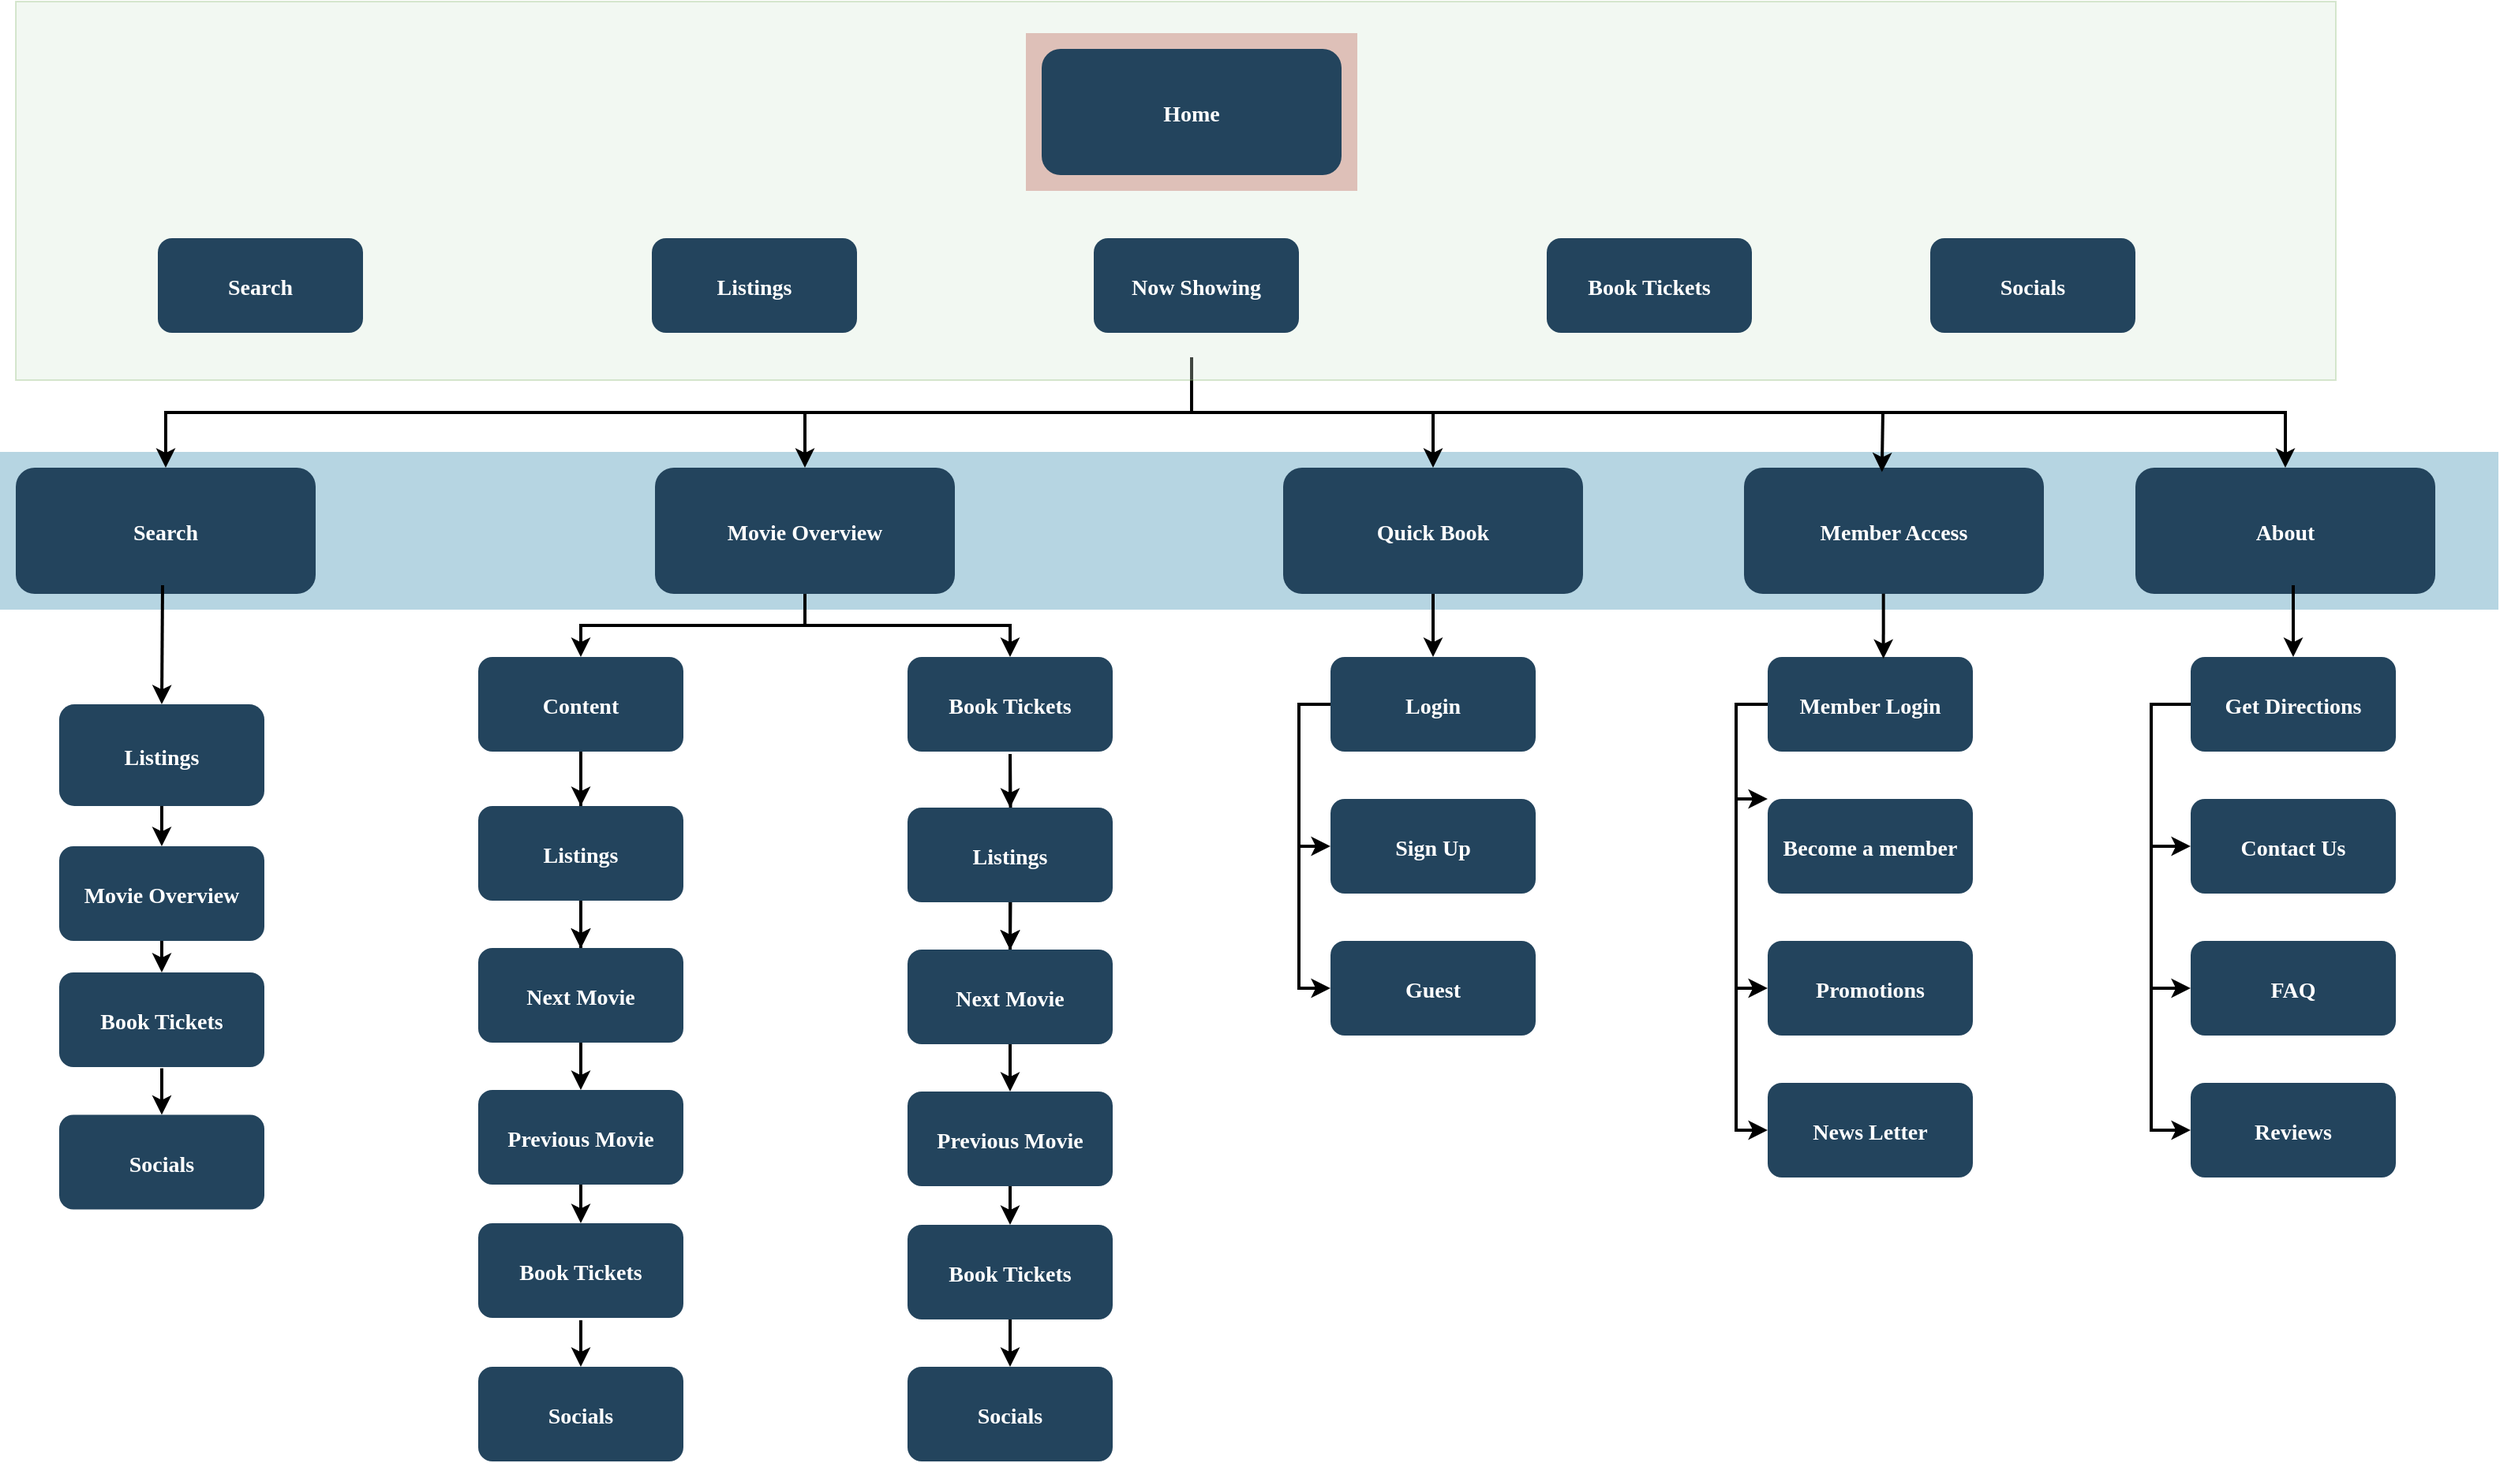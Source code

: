 <mxfile version="20.8.20" type="device"><diagram name="Page-1" id="97916047-d0de-89f5-080d-49f4d83e522f"><mxGraphModel dx="1760" dy="2458" grid="0" gridSize="10" guides="1" tooltips="1" connect="1" arrows="1" fold="1" page="1" pageScale="1.5" pageWidth="1169" pageHeight="827" background="none" math="0" shadow="0"><root><mxCell id="0"/><mxCell id="1" parent="0"/><mxCell id="mEMVsohnzU8YUviSs1me-55" value="" style="fillColor=#10739E;strokeColor=none;opacity=30;" parent="1" vertex="1"><mxGeometry x="97" y="325.5" width="1583" height="100" as="geometry"/></mxCell><mxCell id="mEMVsohnzU8YUviSs1me-67" value="About" style="rounded=1;fillColor=#23445D;gradientColor=none;strokeColor=none;fontColor=#FFFFFF;fontStyle=1;fontFamily=Tahoma;fontSize=14" parent="1" vertex="1"><mxGeometry x="1450.0" y="335.5" width="190" height="80" as="geometry"/></mxCell><mxCell id="mEMVsohnzU8YUviSs1me-68" value="" style="edgeStyle=elbowEdgeStyle;elbow=vertical;strokeWidth=2;rounded=0" parent="1" target="mEMVsohnzU8YUviSs1me-67" edge="1"><mxGeometry x="337" y="215.5" width="100" height="100" as="geometry"><mxPoint x="852" y="265.5" as="sourcePoint"/><mxPoint x="437" y="215.5" as="targetPoint"/></mxGeometry></mxCell><mxCell id="mEMVsohnzU8YUviSs1me-69" value="Quick Book" style="rounded=1;fillColor=#23445D;gradientColor=none;strokeColor=none;fontColor=#FFFFFF;fontStyle=1;fontFamily=Tahoma;fontSize=14" parent="1" vertex="1"><mxGeometry x="910" y="335.5" width="190" height="80" as="geometry"/></mxCell><mxCell id="mEMVsohnzU8YUviSs1me-70" value="Movie Overview" style="rounded=1;fillColor=#23445D;gradientColor=none;strokeColor=none;fontColor=#FFFFFF;fontStyle=1;fontFamily=Tahoma;fontSize=14" parent="1" vertex="1"><mxGeometry x="512.0" y="335.5" width="190" height="80" as="geometry"/></mxCell><mxCell id="mEMVsohnzU8YUviSs1me-71" value="Search" style="rounded=1;fillColor=#23445D;gradientColor=none;strokeColor=none;fontColor=#FFFFFF;fontStyle=1;fontFamily=Tahoma;fontSize=14" parent="1" vertex="1"><mxGeometry x="107" y="335.5" width="190" height="80" as="geometry"/></mxCell><mxCell id="mEMVsohnzU8YUviSs1me-72" value="Listings" style="rounded=1;fillColor=#23445D;gradientColor=none;strokeColor=none;fontColor=#FFFFFF;fontStyle=1;fontFamily=Tahoma;fontSize=14" parent="1" vertex="1"><mxGeometry x="134.5" y="485.5" width="130" height="64.5" as="geometry"/></mxCell><mxCell id="mEMVsohnzU8YUviSs1me-73" value="Movie Overview" style="rounded=1;fillColor=#23445D;gradientColor=none;strokeColor=none;fontColor=#FFFFFF;fontStyle=1;fontFamily=Tahoma;fontSize=14" parent="1" vertex="1"><mxGeometry x="134.5" y="575.5" width="130" height="60" as="geometry"/></mxCell><mxCell id="mEMVsohnzU8YUviSs1me-178" style="edgeStyle=orthogonalEdgeStyle;rounded=0;orthogonalLoop=1;jettySize=auto;html=1;entryX=0.5;entryY=0;entryDx=0;entryDy=0;strokeWidth=2;" parent="1" source="mEMVsohnzU8YUviSs1me-80" target="mEMVsohnzU8YUviSs1me-83" edge="1"><mxGeometry relative="1" as="geometry"/></mxCell><mxCell id="mEMVsohnzU8YUviSs1me-80" value="Content" style="rounded=1;fillColor=#23445D;gradientColor=none;strokeColor=none;fontColor=#FFFFFF;fontStyle=1;fontFamily=Tahoma;fontSize=14" parent="1" vertex="1"><mxGeometry x="400" y="455.5" width="130" height="60" as="geometry"/></mxCell><mxCell id="mEMVsohnzU8YUviSs1me-81" value="Book Tickets" style="rounded=1;fillColor=#23445D;gradientColor=none;strokeColor=none;fontColor=#FFFFFF;fontStyle=1;fontFamily=Tahoma;fontSize=14" parent="1" vertex="1"><mxGeometry x="672" y="455.5" width="130" height="60" as="geometry"/></mxCell><mxCell id="mEMVsohnzU8YUviSs1me-179" value="" style="edgeStyle=orthogonalEdgeStyle;rounded=0;orthogonalLoop=1;jettySize=auto;html=1;strokeWidth=2;" parent="1" source="mEMVsohnzU8YUviSs1me-82" target="mEMVsohnzU8YUviSs1me-83" edge="1"><mxGeometry relative="1" as="geometry"/></mxCell><mxCell id="mEMVsohnzU8YUviSs1me-181" style="edgeStyle=orthogonalEdgeStyle;rounded=0;orthogonalLoop=1;jettySize=auto;html=1;entryX=0.5;entryY=0;entryDx=0;entryDy=0;strokeWidth=2;" parent="1" source="mEMVsohnzU8YUviSs1me-82" target="mEMVsohnzU8YUviSs1me-155" edge="1"><mxGeometry relative="1" as="geometry"/></mxCell><mxCell id="mEMVsohnzU8YUviSs1me-82" value="Listings" style="rounded=1;fillColor=#23445D;gradientColor=none;strokeColor=none;fontColor=#FFFFFF;fontStyle=1;fontFamily=Tahoma;fontSize=14" parent="1" vertex="1"><mxGeometry x="400" y="550" width="130" height="60" as="geometry"/></mxCell><mxCell id="mEMVsohnzU8YUviSs1me-83" value="Next Movie" style="rounded=1;fillColor=#23445D;gradientColor=none;strokeColor=none;fontColor=#FFFFFF;fontStyle=1;fontFamily=Tahoma;fontSize=14" parent="1" vertex="1"><mxGeometry x="400" y="640" width="130" height="60" as="geometry"/></mxCell><mxCell id="mEMVsohnzU8YUviSs1me-91" value="Login" style="rounded=1;fillColor=#23445D;gradientColor=none;strokeColor=none;fontColor=#FFFFFF;fontStyle=1;fontFamily=Tahoma;fontSize=14" parent="1" vertex="1"><mxGeometry x="940" y="455.5" width="130" height="60" as="geometry"/></mxCell><mxCell id="mEMVsohnzU8YUviSs1me-92" value="Sign Up" style="rounded=1;fillColor=#23445D;gradientColor=none;strokeColor=none;fontColor=#FFFFFF;fontStyle=1;fontFamily=Tahoma;fontSize=14" parent="1" vertex="1"><mxGeometry x="940" y="545.5" width="130" height="60" as="geometry"/></mxCell><mxCell id="mEMVsohnzU8YUviSs1me-93" value="Guest" style="rounded=1;fillColor=#23445D;gradientColor=none;strokeColor=none;fontColor=#FFFFFF;fontStyle=1;fontFamily=Tahoma;fontSize=14" parent="1" vertex="1"><mxGeometry x="940" y="635.5" width="130" height="60" as="geometry"/></mxCell><mxCell id="mEMVsohnzU8YUviSs1me-94" value="Member Login" style="rounded=1;fillColor=#23445D;gradientColor=none;strokeColor=none;fontColor=#FFFFFF;fontStyle=1;fontFamily=Tahoma;fontSize=14" parent="1" vertex="1"><mxGeometry x="1217" y="455.5" width="130" height="60" as="geometry"/></mxCell><mxCell id="mEMVsohnzU8YUviSs1me-95" value="Become a member" style="rounded=1;fillColor=#23445D;gradientColor=none;strokeColor=none;fontColor=#FFFFFF;fontStyle=1;fontFamily=Tahoma;fontSize=14" parent="1" vertex="1"><mxGeometry x="1217" y="545.5" width="130" height="60" as="geometry"/></mxCell><mxCell id="mEMVsohnzU8YUviSs1me-96" value="Promotions" style="rounded=1;fillColor=#23445D;gradientColor=none;strokeColor=none;fontColor=#FFFFFF;fontStyle=1;fontFamily=Tahoma;fontSize=14" parent="1" vertex="1"><mxGeometry x="1217" y="635.5" width="130" height="60" as="geometry"/></mxCell><mxCell id="mEMVsohnzU8YUviSs1me-97" value="News Letter" style="rounded=1;fillColor=#23445D;gradientColor=none;strokeColor=none;fontColor=#FFFFFF;fontStyle=1;fontFamily=Tahoma;fontSize=14" parent="1" vertex="1"><mxGeometry x="1217" y="725.5" width="130" height="60" as="geometry"/></mxCell><mxCell id="mEMVsohnzU8YUviSs1me-98" value="Get Directions" style="rounded=1;fillColor=#23445D;gradientColor=none;strokeColor=none;fontColor=#FFFFFF;fontStyle=1;fontFamily=Tahoma;fontSize=14" parent="1" vertex="1"><mxGeometry x="1485" y="455.5" width="130" height="60" as="geometry"/></mxCell><mxCell id="mEMVsohnzU8YUviSs1me-99" value="Contact Us" style="rounded=1;fillColor=#23445D;gradientColor=none;strokeColor=none;fontColor=#FFFFFF;fontStyle=1;fontFamily=Tahoma;fontSize=14" parent="1" vertex="1"><mxGeometry x="1485" y="545.5" width="130" height="60" as="geometry"/></mxCell><mxCell id="mEMVsohnzU8YUviSs1me-100" value="FAQ" style="rounded=1;fillColor=#23445D;gradientColor=none;strokeColor=none;fontColor=#FFFFFF;fontStyle=1;fontFamily=Tahoma;fontSize=14" parent="1" vertex="1"><mxGeometry x="1485" y="635.5" width="130" height="60" as="geometry"/></mxCell><mxCell id="mEMVsohnzU8YUviSs1me-101" value="Reviews" style="rounded=1;fillColor=#23445D;gradientColor=none;strokeColor=none;fontColor=#FFFFFF;fontStyle=1;fontFamily=Tahoma;fontSize=14" parent="1" vertex="1"><mxGeometry x="1485" y="725.5" width="130" height="60" as="geometry"/></mxCell><mxCell id="mEMVsohnzU8YUviSs1me-109" value="" style="edgeStyle=elbowEdgeStyle;elbow=vertical;strokeWidth=2;rounded=0" parent="1" target="mEMVsohnzU8YUviSs1me-70" edge="1"><mxGeometry x="347" y="225.5" width="100" height="100" as="geometry"><mxPoint x="852" y="265.5" as="sourcePoint"/><mxPoint x="1467.0" y="345.5" as="targetPoint"/></mxGeometry></mxCell><mxCell id="mEMVsohnzU8YUviSs1me-110" value="" style="edgeStyle=elbowEdgeStyle;elbow=vertical;strokeWidth=2;rounded=0" parent="1" target="mEMVsohnzU8YUviSs1me-71" edge="1"><mxGeometry x="-23" y="135.5" width="100" height="100" as="geometry"><mxPoint x="852" y="265.5" as="sourcePoint"/><mxPoint x="77" y="135.5" as="targetPoint"/></mxGeometry></mxCell><mxCell id="mEMVsohnzU8YUviSs1me-127" value="" style="edgeStyle=elbowEdgeStyle;elbow=horizontal;strokeWidth=2;rounded=0" parent="1" source="mEMVsohnzU8YUviSs1me-91" target="mEMVsohnzU8YUviSs1me-92" edge="1"><mxGeometry x="-60" y="135.5" width="100" height="100" as="geometry"><mxPoint x="-60" y="235.5" as="sourcePoint"/><mxPoint x="40" y="135.5" as="targetPoint"/><Array as="points"><mxPoint x="920" y="535.5"/></Array></mxGeometry></mxCell><mxCell id="mEMVsohnzU8YUviSs1me-128" value="" style="edgeStyle=elbowEdgeStyle;elbow=horizontal;strokeWidth=2;rounded=0" parent="1" source="mEMVsohnzU8YUviSs1me-91" target="mEMVsohnzU8YUviSs1me-93" edge="1"><mxGeometry x="-60" y="135.5" width="100" height="100" as="geometry"><mxPoint x="-60" y="235.5" as="sourcePoint"/><mxPoint x="40" y="135.5" as="targetPoint"/><Array as="points"><mxPoint x="920" y="585.5"/></Array></mxGeometry></mxCell><mxCell id="mEMVsohnzU8YUviSs1me-129" value="" style="edgeStyle=elbowEdgeStyle;elbow=horizontal;strokeWidth=2;rounded=0" parent="1" source="mEMVsohnzU8YUviSs1me-94" target="mEMVsohnzU8YUviSs1me-95" edge="1"><mxGeometry x="-23" y="135.5" width="100" height="100" as="geometry"><mxPoint x="-23" y="235.5" as="sourcePoint"/><mxPoint x="77" y="135.5" as="targetPoint"/><Array as="points"><mxPoint x="1197" y="545.5"/></Array></mxGeometry></mxCell><mxCell id="mEMVsohnzU8YUviSs1me-130" value="" style="edgeStyle=elbowEdgeStyle;elbow=horizontal;strokeWidth=2;rounded=0" parent="1" source="mEMVsohnzU8YUviSs1me-94" target="mEMVsohnzU8YUviSs1me-96" edge="1"><mxGeometry x="-23" y="135.5" width="100" height="100" as="geometry"><mxPoint x="-23" y="235.5" as="sourcePoint"/><mxPoint x="77" y="135.5" as="targetPoint"/><Array as="points"><mxPoint x="1197" y="575.5"/></Array></mxGeometry></mxCell><mxCell id="mEMVsohnzU8YUviSs1me-131" value="" style="edgeStyle=elbowEdgeStyle;elbow=horizontal;strokeWidth=2;rounded=0" parent="1" source="mEMVsohnzU8YUviSs1me-94" target="mEMVsohnzU8YUviSs1me-97" edge="1"><mxGeometry x="-23" y="135.5" width="100" height="100" as="geometry"><mxPoint x="-23" y="235.5" as="sourcePoint"/><mxPoint x="77" y="135.5" as="targetPoint"/><Array as="points"><mxPoint x="1197" y="625.5"/></Array></mxGeometry></mxCell><mxCell id="mEMVsohnzU8YUviSs1me-132" value="" style="edgeStyle=elbowEdgeStyle;elbow=horizontal;strokeWidth=2;rounded=0" parent="1" source="mEMVsohnzU8YUviSs1me-98" target="mEMVsohnzU8YUviSs1me-99" edge="1"><mxGeometry x="70" y="135.5" width="100" height="100" as="geometry"><mxPoint x="70" y="235.5" as="sourcePoint"/><mxPoint x="170" y="135.5" as="targetPoint"/><Array as="points"><mxPoint x="1460" y="535.5"/></Array></mxGeometry></mxCell><mxCell id="mEMVsohnzU8YUviSs1me-133" value="" style="edgeStyle=elbowEdgeStyle;elbow=horizontal;strokeWidth=2;rounded=0" parent="1" source="mEMVsohnzU8YUviSs1me-98" target="mEMVsohnzU8YUviSs1me-100" edge="1"><mxGeometry x="70" y="135.5" width="100" height="100" as="geometry"><mxPoint x="70" y="235.5" as="sourcePoint"/><mxPoint x="170" y="135.5" as="targetPoint"/><Array as="points"><mxPoint x="1460" y="595.5"/></Array></mxGeometry></mxCell><mxCell id="mEMVsohnzU8YUviSs1me-134" value="" style="edgeStyle=elbowEdgeStyle;elbow=horizontal;strokeWidth=2;rounded=0" parent="1" source="mEMVsohnzU8YUviSs1me-98" target="mEMVsohnzU8YUviSs1me-101" edge="1"><mxGeometry x="70" y="135.5" width="100" height="100" as="geometry"><mxPoint x="70" y="235.5" as="sourcePoint"/><mxPoint x="170" y="135.5" as="targetPoint"/><Array as="points"><mxPoint x="1460" y="625.5"/></Array></mxGeometry></mxCell><mxCell id="mEMVsohnzU8YUviSs1me-141" value="" style="edgeStyle=elbowEdgeStyle;elbow=vertical;strokeWidth=2;rounded=0" parent="1" source="mEMVsohnzU8YUviSs1me-70" target="mEMVsohnzU8YUviSs1me-80" edge="1"><mxGeometry x="-73" y="135.5" width="100" height="100" as="geometry"><mxPoint x="-73" y="235.5" as="sourcePoint"/><mxPoint x="27" y="135.5" as="targetPoint"/></mxGeometry></mxCell><mxCell id="mEMVsohnzU8YUviSs1me-143" value="" style="edgeStyle=elbowEdgeStyle;elbow=vertical;strokeWidth=2;rounded=0" parent="1" source="mEMVsohnzU8YUviSs1me-69" target="mEMVsohnzU8YUviSs1me-91" edge="1"><mxGeometry x="-60" y="135.5" width="100" height="100" as="geometry"><mxPoint x="-60" y="235.5" as="sourcePoint"/><mxPoint x="40" y="135.5" as="targetPoint"/></mxGeometry></mxCell><mxCell id="mEMVsohnzU8YUviSs1me-149" value="Book Tickets" style="rounded=1;fillColor=#23445D;gradientColor=none;strokeColor=none;fontColor=#FFFFFF;fontStyle=1;fontFamily=Tahoma;fontSize=14" parent="1" vertex="1"><mxGeometry x="134.5" y="655.5" width="130" height="60" as="geometry"/></mxCell><mxCell id="mEMVsohnzU8YUviSs1me-150" value="" style="endArrow=classic;html=1;rounded=0;exitX=0.5;exitY=1;exitDx=0;exitDy=0;entryX=0.5;entryY=0;entryDx=0;entryDy=0;strokeWidth=2;" parent="1" source="mEMVsohnzU8YUviSs1me-73" target="mEMVsohnzU8YUviSs1me-149" edge="1"><mxGeometry width="50" height="50" relative="1" as="geometry"><mxPoint x="867.5" y="830" as="sourcePoint"/><mxPoint x="917.5" y="780" as="targetPoint"/></mxGeometry></mxCell><mxCell id="mEMVsohnzU8YUviSs1me-183" style="edgeStyle=orthogonalEdgeStyle;rounded=0;orthogonalLoop=1;jettySize=auto;html=1;entryX=0.5;entryY=0;entryDx=0;entryDy=0;strokeWidth=2;" parent="1" source="mEMVsohnzU8YUviSs1me-155" target="mEMVsohnzU8YUviSs1me-170" edge="1"><mxGeometry relative="1" as="geometry"/></mxCell><mxCell id="mEMVsohnzU8YUviSs1me-155" value="Previous Movie" style="rounded=1;fillColor=#23445D;gradientColor=none;strokeColor=none;fontColor=#FFFFFF;fontStyle=1;fontFamily=Tahoma;fontSize=14" parent="1" vertex="1"><mxGeometry x="400" y="730" width="130" height="60" as="geometry"/></mxCell><mxCell id="mEMVsohnzU8YUviSs1me-157" value="" style="fillColor=#d5e8d4;strokeColor=#82b366;opacity=30;" parent="1" vertex="1"><mxGeometry x="107" y="40" width="1470" height="240" as="geometry"/></mxCell><mxCell id="mEMVsohnzU8YUviSs1me-158" value="" style="fillColor=#AE4132;strokeColor=none;opacity=30;" parent="1" vertex="1"><mxGeometry x="747" y="60.0" width="210" height="100.0" as="geometry"/></mxCell><mxCell id="mEMVsohnzU8YUviSs1me-159" value="Home" style="rounded=1;fillColor=#23445D;gradientColor=none;strokeColor=none;fontColor=#FFFFFF;fontStyle=1;fontFamily=Tahoma;fontSize=14" parent="1" vertex="1"><mxGeometry x="757" y="70" width="190" height="80" as="geometry"/></mxCell><mxCell id="mEMVsohnzU8YUviSs1me-160" value="Now Showing" style="rounded=1;fillColor=#23445D;gradientColor=none;strokeColor=none;fontColor=#FFFFFF;fontStyle=1;fontFamily=Tahoma;fontSize=14" parent="1" vertex="1"><mxGeometry x="790" y="190" width="130" height="60" as="geometry"/></mxCell><mxCell id="mEMVsohnzU8YUviSs1me-161" value="Search" style="rounded=1;fillColor=#23445D;gradientColor=none;strokeColor=none;fontColor=#FFFFFF;fontStyle=1;fontFamily=Tahoma;fontSize=14" parent="1" vertex="1"><mxGeometry x="197" y="190" width="130" height="60" as="geometry"/></mxCell><mxCell id="mEMVsohnzU8YUviSs1me-162" value="Listings" style="rounded=1;fillColor=#23445D;gradientColor=none;strokeColor=none;fontColor=#FFFFFF;fontStyle=1;fontFamily=Tahoma;fontSize=14" parent="1" vertex="1"><mxGeometry x="510" y="190" width="130" height="60" as="geometry"/></mxCell><mxCell id="mEMVsohnzU8YUviSs1me-163" value="Book Tickets" style="rounded=1;fillColor=#23445D;gradientColor=none;strokeColor=none;fontColor=#FFFFFF;fontStyle=1;fontFamily=Tahoma;fontSize=14" parent="1" vertex="1"><mxGeometry x="1077" y="190" width="130" height="60" as="geometry"/></mxCell><mxCell id="mEMVsohnzU8YUviSs1me-164" value="Socials" style="rounded=1;fillColor=#23445D;gradientColor=none;strokeColor=none;fontColor=#FFFFFF;fontStyle=1;fontFamily=Tahoma;fontSize=14" parent="1" vertex="1"><mxGeometry x="1320" y="190" width="130" height="60" as="geometry"/></mxCell><mxCell id="mEMVsohnzU8YUviSs1me-166" value="" style="endArrow=classic;html=1;rounded=0;entryX=0.5;entryY=0;entryDx=0;entryDy=0;strokeWidth=2;" parent="1" target="mEMVsohnzU8YUviSs1me-72" edge="1"><mxGeometry width="50" height="50" relative="1" as="geometry"><mxPoint x="200" y="410" as="sourcePoint"/><mxPoint x="880" y="670" as="targetPoint"/></mxGeometry></mxCell><mxCell id="mEMVsohnzU8YUviSs1me-167" value="" style="endArrow=classic;html=1;rounded=0;exitX=0.5;exitY=1;exitDx=0;exitDy=0;entryX=0.5;entryY=0;entryDx=0;entryDy=0;strokeWidth=2;" parent="1" source="mEMVsohnzU8YUviSs1me-72" target="mEMVsohnzU8YUviSs1me-73" edge="1"><mxGeometry width="50" height="50" relative="1" as="geometry"><mxPoint x="830" y="720" as="sourcePoint"/><mxPoint x="880" y="670" as="targetPoint"/></mxGeometry></mxCell><mxCell id="mEMVsohnzU8YUviSs1me-170" value="Book Tickets" style="rounded=1;fillColor=#23445D;gradientColor=none;strokeColor=none;fontColor=#FFFFFF;fontStyle=1;fontFamily=Tahoma;fontSize=14" parent="1" vertex="1"><mxGeometry x="400" y="814.5" width="130" height="60" as="geometry"/></mxCell><mxCell id="mEMVsohnzU8YUviSs1me-176" value="" style="edgeStyle=elbowEdgeStyle;elbow=vertical;strokeWidth=2;rounded=0;entryX=0.5;entryY=0;entryDx=0;entryDy=0;" parent="1" source="mEMVsohnzU8YUviSs1me-70" target="mEMVsohnzU8YUviSs1me-81" edge="1"><mxGeometry x="-73" y="135.5" width="100" height="100" as="geometry"><mxPoint x="-73" y="235.5" as="sourcePoint"/><mxPoint x="27" y="135.5" as="targetPoint"/></mxGeometry></mxCell><mxCell id="mEMVsohnzU8YUviSs1me-177" value="" style="endArrow=classic;html=1;rounded=0;strokeWidth=2;exitX=0.5;exitY=1;exitDx=0;exitDy=0;entryX=0.5;entryY=0;entryDx=0;entryDy=0;" parent="1" source="mEMVsohnzU8YUviSs1me-80" target="mEMVsohnzU8YUviSs1me-82" edge="1"><mxGeometry width="50" height="50" relative="1" as="geometry"><mxPoint x="450" y="510" as="sourcePoint"/><mxPoint x="500" y="460" as="targetPoint"/></mxGeometry></mxCell><mxCell id="mEMVsohnzU8YUviSs1me-180" value="" style="edgeStyle=orthogonalEdgeStyle;rounded=0;orthogonalLoop=1;jettySize=auto;html=1;strokeWidth=2;" parent="1" source="mEMVsohnzU8YUviSs1me-82" target="mEMVsohnzU8YUviSs1me-83" edge="1"><mxGeometry relative="1" as="geometry"><mxPoint x="465" y="610" as="sourcePoint"/><mxPoint x="465" y="640" as="targetPoint"/><Array as="points"><mxPoint x="465" y="640"/><mxPoint x="465" y="640"/></Array></mxGeometry></mxCell><mxCell id="mEMVsohnzU8YUviSs1me-184" style="edgeStyle=orthogonalEdgeStyle;rounded=0;orthogonalLoop=1;jettySize=auto;html=1;entryX=0.5;entryY=0;entryDx=0;entryDy=0;strokeWidth=2;" parent="1" target="mEMVsohnzU8YUviSs1me-188" edge="1"><mxGeometry relative="1" as="geometry"><mxPoint x="737" y="517" as="sourcePoint"/></mxGeometry></mxCell><mxCell id="mEMVsohnzU8YUviSs1me-185" value="" style="edgeStyle=orthogonalEdgeStyle;rounded=0;orthogonalLoop=1;jettySize=auto;html=1;strokeWidth=2;" parent="1" source="mEMVsohnzU8YUviSs1me-187" target="mEMVsohnzU8YUviSs1me-188" edge="1"><mxGeometry relative="1" as="geometry"/></mxCell><mxCell id="mEMVsohnzU8YUviSs1me-186" style="edgeStyle=orthogonalEdgeStyle;rounded=0;orthogonalLoop=1;jettySize=auto;html=1;entryX=0.5;entryY=0;entryDx=0;entryDy=0;strokeWidth=2;" parent="1" source="mEMVsohnzU8YUviSs1me-187" target="mEMVsohnzU8YUviSs1me-190" edge="1"><mxGeometry relative="1" as="geometry"/></mxCell><mxCell id="mEMVsohnzU8YUviSs1me-187" value="Listings" style="rounded=1;fillColor=#23445D;gradientColor=none;strokeColor=none;fontColor=#FFFFFF;fontStyle=1;fontFamily=Tahoma;fontSize=14" parent="1" vertex="1"><mxGeometry x="672" y="551" width="130" height="60" as="geometry"/></mxCell><mxCell id="mEMVsohnzU8YUviSs1me-188" value="Next Movie" style="rounded=1;fillColor=#23445D;gradientColor=none;strokeColor=none;fontColor=#FFFFFF;fontStyle=1;fontFamily=Tahoma;fontSize=14" parent="1" vertex="1"><mxGeometry x="672" y="641" width="130" height="60" as="geometry"/></mxCell><mxCell id="mEMVsohnzU8YUviSs1me-189" style="edgeStyle=orthogonalEdgeStyle;rounded=0;orthogonalLoop=1;jettySize=auto;html=1;entryX=0.5;entryY=0;entryDx=0;entryDy=0;strokeWidth=2;" parent="1" source="mEMVsohnzU8YUviSs1me-190" target="mEMVsohnzU8YUviSs1me-191" edge="1"><mxGeometry relative="1" as="geometry"/></mxCell><mxCell id="mEMVsohnzU8YUviSs1me-190" value="Previous Movie" style="rounded=1;fillColor=#23445D;gradientColor=none;strokeColor=none;fontColor=#FFFFFF;fontStyle=1;fontFamily=Tahoma;fontSize=14" parent="1" vertex="1"><mxGeometry x="672" y="731" width="130" height="60" as="geometry"/></mxCell><mxCell id="mEMVsohnzU8YUviSs1me-191" value="Book Tickets" style="rounded=1;fillColor=#23445D;gradientColor=none;strokeColor=none;fontColor=#FFFFFF;fontStyle=1;fontFamily=Tahoma;fontSize=14" parent="1" vertex="1"><mxGeometry x="672" y="815.5" width="130" height="60" as="geometry"/></mxCell><mxCell id="mEMVsohnzU8YUviSs1me-192" value="" style="endArrow=classic;html=1;rounded=0;strokeWidth=2;exitX=0.5;exitY=1;exitDx=0;exitDy=0;entryX=0.5;entryY=0;entryDx=0;entryDy=0;" parent="1" target="mEMVsohnzU8YUviSs1me-187" edge="1"><mxGeometry width="50" height="50" relative="1" as="geometry"><mxPoint x="737" y="517" as="sourcePoint"/><mxPoint x="772" y="461" as="targetPoint"/></mxGeometry></mxCell><mxCell id="mEMVsohnzU8YUviSs1me-193" value="" style="edgeStyle=orthogonalEdgeStyle;rounded=0;orthogonalLoop=1;jettySize=auto;html=1;strokeWidth=2;" parent="1" source="mEMVsohnzU8YUviSs1me-187" target="mEMVsohnzU8YUviSs1me-188" edge="1"><mxGeometry relative="1" as="geometry"><mxPoint x="737" y="611" as="sourcePoint"/><mxPoint x="737" y="641" as="targetPoint"/><Array as="points"><mxPoint x="737" y="641"/><mxPoint x="737" y="641"/></Array></mxGeometry></mxCell><mxCell id="mEMVsohnzU8YUviSs1me-194" value="Socials" style="rounded=1;fillColor=#23445D;gradientColor=none;strokeColor=none;fontColor=#FFFFFF;fontStyle=1;fontFamily=Tahoma;fontSize=14" parent="1" vertex="1"><mxGeometry x="672" y="905.5" width="130" height="60" as="geometry"/></mxCell><mxCell id="mEMVsohnzU8YUviSs1me-196" value="" style="endArrow=classic;html=1;rounded=0;strokeWidth=2;exitX=0.5;exitY=1;exitDx=0;exitDy=0;entryX=0.5;entryY=0;entryDx=0;entryDy=0;" parent="1" source="mEMVsohnzU8YUviSs1me-191" target="mEMVsohnzU8YUviSs1me-194" edge="1"><mxGeometry width="50" height="50" relative="1" as="geometry"><mxPoint x="780" y="590" as="sourcePoint"/><mxPoint x="830" y="540" as="targetPoint"/></mxGeometry></mxCell><mxCell id="mEMVsohnzU8YUviSs1me-197" value="" style="endArrow=classic;html=1;rounded=0;strokeWidth=2;exitX=0.5;exitY=1;exitDx=0;exitDy=0;entryX=0.5;entryY=0;entryDx=0;entryDy=0;" parent="1" target="mEMVsohnzU8YUviSs1me-198" edge="1"><mxGeometry width="50" height="50" relative="1" as="geometry"><mxPoint x="465" y="876" as="sourcePoint"/><mxPoint x="558" y="540" as="targetPoint"/></mxGeometry></mxCell><mxCell id="mEMVsohnzU8YUviSs1me-198" value="Socials" style="rounded=1;fillColor=#23445D;gradientColor=none;strokeColor=none;fontColor=#FFFFFF;fontStyle=1;fontFamily=Tahoma;fontSize=14" parent="1" vertex="1"><mxGeometry x="400" y="905.5" width="130" height="60" as="geometry"/></mxCell><mxCell id="mEMVsohnzU8YUviSs1me-199" value="" style="endArrow=classic;html=1;rounded=0;strokeWidth=2;exitX=0.5;exitY=1;exitDx=0;exitDy=0;entryX=0.5;entryY=0;entryDx=0;entryDy=0;" parent="1" target="mEMVsohnzU8YUviSs1me-200" edge="1"><mxGeometry width="50" height="50" relative="1" as="geometry"><mxPoint x="199.5" y="716.25" as="sourcePoint"/><mxPoint x="292.5" y="380.25" as="targetPoint"/></mxGeometry></mxCell><mxCell id="mEMVsohnzU8YUviSs1me-200" value="Socials" style="rounded=1;fillColor=#23445D;gradientColor=none;strokeColor=none;fontColor=#FFFFFF;fontStyle=1;fontFamily=Tahoma;fontSize=14" parent="1" vertex="1"><mxGeometry x="134.5" y="745.75" width="130" height="60" as="geometry"/></mxCell><mxCell id="mEMVsohnzU8YUviSs1me-201" value="" style="endArrow=classic;html=1;rounded=0;strokeWidth=2;entryX=0.5;entryY=0;entryDx=0;entryDy=0;" parent="1" target="mEMVsohnzU8YUviSs1me-69" edge="1"><mxGeometry width="50" height="50" relative="1" as="geometry"><mxPoint x="1005" y="300" as="sourcePoint"/><mxPoint x="1040" y="340" as="targetPoint"/></mxGeometry></mxCell><mxCell id="mEMVsohnzU8YUviSs1me-202" value="Member Access" style="rounded=1;fillColor=#23445D;gradientColor=none;strokeColor=none;fontColor=#FFFFFF;fontStyle=1;fontFamily=Tahoma;fontSize=14" parent="1" vertex="1"><mxGeometry x="1202.0" y="335.5" width="190" height="80" as="geometry"/></mxCell><mxCell id="mEMVsohnzU8YUviSs1me-203" value="" style="endArrow=classic;html=1;rounded=0;strokeWidth=2;exitX=0.465;exitY=0.998;exitDx=0;exitDy=0;exitPerimeter=0;entryX=0.564;entryY=0.018;entryDx=0;entryDy=0;entryPerimeter=0;" parent="1" source="mEMVsohnzU8YUviSs1me-202" target="mEMVsohnzU8YUviSs1me-94" edge="1"><mxGeometry width="50" height="50" relative="1" as="geometry"><mxPoint x="1320" y="790" as="sourcePoint"/><mxPoint x="1290" y="450" as="targetPoint"/></mxGeometry></mxCell><mxCell id="mEMVsohnzU8YUviSs1me-204" value="" style="endArrow=classic;html=1;rounded=0;strokeWidth=2;entryX=0.5;entryY=0;entryDx=0;entryDy=0;" parent="1" target="mEMVsohnzU8YUviSs1me-98" edge="1"><mxGeometry width="50" height="50" relative="1" as="geometry"><mxPoint x="1550" y="410" as="sourcePoint"/><mxPoint x="1297" y="450" as="targetPoint"/></mxGeometry></mxCell><mxCell id="mEMVsohnzU8YUviSs1me-205" value="" style="endArrow=classic;html=1;rounded=0;strokeWidth=2;entryX=0.46;entryY=0.035;entryDx=0;entryDy=0;entryPerimeter=0;" parent="1" target="mEMVsohnzU8YUviSs1me-202" edge="1"><mxGeometry width="50" height="50" relative="1" as="geometry"><mxPoint x="1290" y="300" as="sourcePoint"/><mxPoint x="1290" y="280" as="targetPoint"/></mxGeometry></mxCell></root></mxGraphModel></diagram></mxfile>